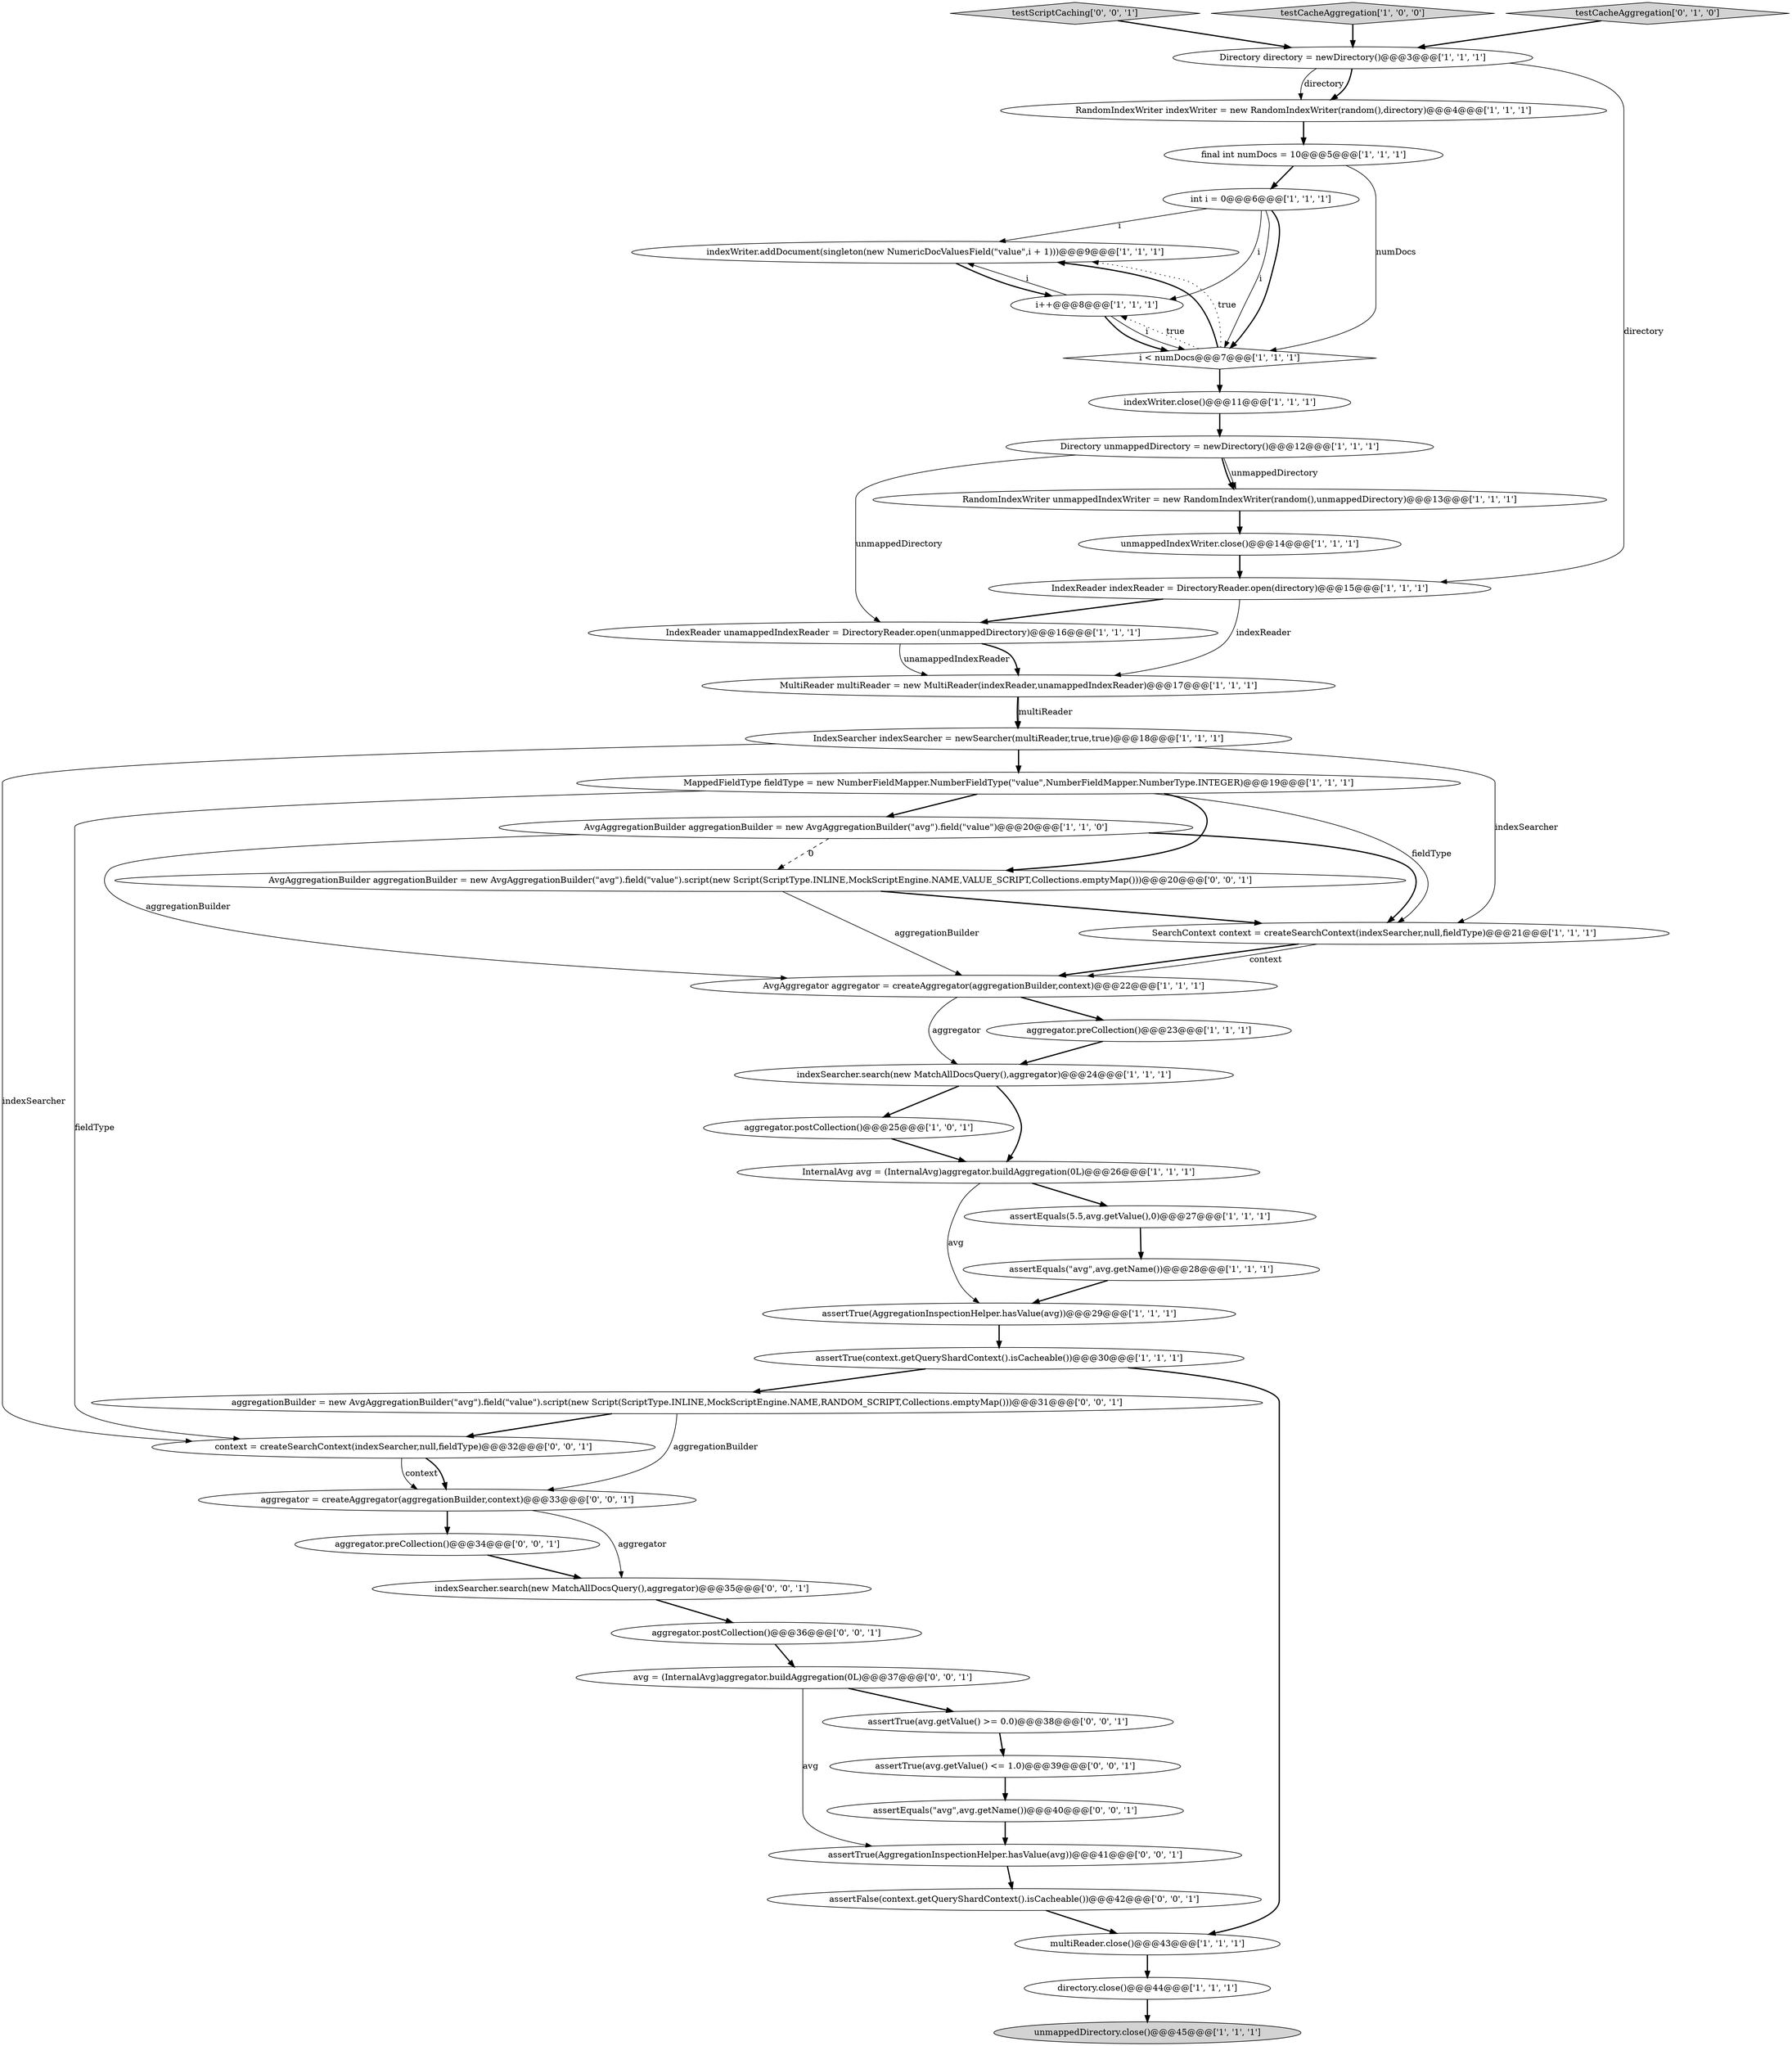 digraph {
34 [style = filled, label = "assertTrue(AggregationInspectionHelper.hasValue(avg))@@@41@@@['0', '0', '1']", fillcolor = white, shape = ellipse image = "AAA0AAABBB3BBB"];
5 [style = filled, label = "indexWriter.close()@@@11@@@['1', '1', '1']", fillcolor = white, shape = ellipse image = "AAA0AAABBB1BBB"];
44 [style = filled, label = "aggregator.preCollection()@@@34@@@['0', '0', '1']", fillcolor = white, shape = ellipse image = "AAA0AAABBB3BBB"];
2 [style = filled, label = "assertTrue(context.getQueryShardContext().isCacheable())@@@30@@@['1', '1', '1']", fillcolor = white, shape = ellipse image = "AAA0AAABBB1BBB"];
7 [style = filled, label = "int i = 0@@@6@@@['1', '1', '1']", fillcolor = white, shape = ellipse image = "AAA0AAABBB1BBB"];
36 [style = filled, label = "context = createSearchContext(indexSearcher,null,fieldType)@@@32@@@['0', '0', '1']", fillcolor = white, shape = ellipse image = "AAA0AAABBB3BBB"];
43 [style = filled, label = "testScriptCaching['0', '0', '1']", fillcolor = lightgray, shape = diamond image = "AAA0AAABBB3BBB"];
0 [style = filled, label = "aggregator.postCollection()@@@25@@@['1', '0', '1']", fillcolor = white, shape = ellipse image = "AAA0AAABBB1BBB"];
24 [style = filled, label = "Directory directory = newDirectory()@@@3@@@['1', '1', '1']", fillcolor = white, shape = ellipse image = "AAA0AAABBB1BBB"];
16 [style = filled, label = "directory.close()@@@44@@@['1', '1', '1']", fillcolor = white, shape = ellipse image = "AAA0AAABBB1BBB"];
42 [style = filled, label = "avg = (InternalAvg)aggregator.buildAggregation(0L)@@@37@@@['0', '0', '1']", fillcolor = white, shape = ellipse image = "AAA0AAABBB3BBB"];
8 [style = filled, label = "unmappedIndexWriter.close()@@@14@@@['1', '1', '1']", fillcolor = white, shape = ellipse image = "AAA0AAABBB1BBB"];
23 [style = filled, label = "indexSearcher.search(new MatchAllDocsQuery(),aggregator)@@@24@@@['1', '1', '1']", fillcolor = white, shape = ellipse image = "AAA0AAABBB1BBB"];
13 [style = filled, label = "assertTrue(AggregationInspectionHelper.hasValue(avg))@@@29@@@['1', '1', '1']", fillcolor = white, shape = ellipse image = "AAA0AAABBB1BBB"];
29 [style = filled, label = "indexWriter.addDocument(singleton(new NumericDocValuesField(\"value\",i + 1)))@@@9@@@['1', '1', '1']", fillcolor = white, shape = ellipse image = "AAA0AAABBB1BBB"];
45 [style = filled, label = "aggregationBuilder = new AvgAggregationBuilder(\"avg\").field(\"value\").script(new Script(ScriptType.INLINE,MockScriptEngine.NAME,RANDOM_SCRIPT,Collections.emptyMap()))@@@31@@@['0', '0', '1']", fillcolor = white, shape = ellipse image = "AAA0AAABBB3BBB"];
6 [style = filled, label = "RandomIndexWriter indexWriter = new RandomIndexWriter(random(),directory)@@@4@@@['1', '1', '1']", fillcolor = white, shape = ellipse image = "AAA0AAABBB1BBB"];
15 [style = filled, label = "AvgAggregationBuilder aggregationBuilder = new AvgAggregationBuilder(\"avg\").field(\"value\")@@@20@@@['1', '1', '0']", fillcolor = white, shape = ellipse image = "AAA0AAABBB1BBB"];
14 [style = filled, label = "multiReader.close()@@@43@@@['1', '1', '1']", fillcolor = white, shape = ellipse image = "AAA0AAABBB1BBB"];
38 [style = filled, label = "assertFalse(context.getQueryShardContext().isCacheable())@@@42@@@['0', '0', '1']", fillcolor = white, shape = ellipse image = "AAA0AAABBB3BBB"];
11 [style = filled, label = "assertEquals(5.5,avg.getValue(),0)@@@27@@@['1', '1', '1']", fillcolor = white, shape = ellipse image = "AAA0AAABBB1BBB"];
27 [style = filled, label = "IndexReader unamappedIndexReader = DirectoryReader.open(unmappedDirectory)@@@16@@@['1', '1', '1']", fillcolor = white, shape = ellipse image = "AAA0AAABBB1BBB"];
41 [style = filled, label = "aggregator = createAggregator(aggregationBuilder,context)@@@33@@@['0', '0', '1']", fillcolor = white, shape = ellipse image = "AAA0AAABBB3BBB"];
1 [style = filled, label = "unmappedDirectory.close()@@@45@@@['1', '1', '1']", fillcolor = lightgray, shape = ellipse image = "AAA0AAABBB1BBB"];
35 [style = filled, label = "assertTrue(avg.getValue() >= 0.0)@@@38@@@['0', '0', '1']", fillcolor = white, shape = ellipse image = "AAA0AAABBB3BBB"];
9 [style = filled, label = "i++@@@8@@@['1', '1', '1']", fillcolor = white, shape = ellipse image = "AAA0AAABBB1BBB"];
10 [style = filled, label = "Directory unmappedDirectory = newDirectory()@@@12@@@['1', '1', '1']", fillcolor = white, shape = ellipse image = "AAA0AAABBB1BBB"];
17 [style = filled, label = "MappedFieldType fieldType = new NumberFieldMapper.NumberFieldType(\"value\",NumberFieldMapper.NumberType.INTEGER)@@@19@@@['1', '1', '1']", fillcolor = white, shape = ellipse image = "AAA0AAABBB1BBB"];
4 [style = filled, label = "InternalAvg avg = (InternalAvg)aggregator.buildAggregation(0L)@@@26@@@['1', '1', '1']", fillcolor = white, shape = ellipse image = "AAA0AAABBB1BBB"];
20 [style = filled, label = "assertEquals(\"avg\",avg.getName())@@@28@@@['1', '1', '1']", fillcolor = white, shape = ellipse image = "AAA0AAABBB1BBB"];
25 [style = filled, label = "i < numDocs@@@7@@@['1', '1', '1']", fillcolor = white, shape = diamond image = "AAA0AAABBB1BBB"];
37 [style = filled, label = "aggregator.postCollection()@@@36@@@['0', '0', '1']", fillcolor = white, shape = ellipse image = "AAA0AAABBB3BBB"];
3 [style = filled, label = "testCacheAggregation['1', '0', '0']", fillcolor = lightgray, shape = diamond image = "AAA0AAABBB1BBB"];
26 [style = filled, label = "MultiReader multiReader = new MultiReader(indexReader,unamappedIndexReader)@@@17@@@['1', '1', '1']", fillcolor = white, shape = ellipse image = "AAA0AAABBB1BBB"];
32 [style = filled, label = "indexSearcher.search(new MatchAllDocsQuery(),aggregator)@@@35@@@['0', '0', '1']", fillcolor = white, shape = ellipse image = "AAA0AAABBB3BBB"];
28 [style = filled, label = "aggregator.preCollection()@@@23@@@['1', '1', '1']", fillcolor = white, shape = ellipse image = "AAA0AAABBB1BBB"];
33 [style = filled, label = "assertTrue(avg.getValue() <= 1.0)@@@39@@@['0', '0', '1']", fillcolor = white, shape = ellipse image = "AAA0AAABBB3BBB"];
21 [style = filled, label = "RandomIndexWriter unmappedIndexWriter = new RandomIndexWriter(random(),unmappedDirectory)@@@13@@@['1', '1', '1']", fillcolor = white, shape = ellipse image = "AAA0AAABBB1BBB"];
30 [style = filled, label = "AvgAggregator aggregator = createAggregator(aggregationBuilder,context)@@@22@@@['1', '1', '1']", fillcolor = white, shape = ellipse image = "AAA0AAABBB1BBB"];
31 [style = filled, label = "testCacheAggregation['0', '1', '0']", fillcolor = lightgray, shape = diamond image = "AAA0AAABBB2BBB"];
39 [style = filled, label = "assertEquals(\"avg\",avg.getName())@@@40@@@['0', '0', '1']", fillcolor = white, shape = ellipse image = "AAA0AAABBB3BBB"];
22 [style = filled, label = "IndexSearcher indexSearcher = newSearcher(multiReader,true,true)@@@18@@@['1', '1', '1']", fillcolor = white, shape = ellipse image = "AAA0AAABBB1BBB"];
40 [style = filled, label = "AvgAggregationBuilder aggregationBuilder = new AvgAggregationBuilder(\"avg\").field(\"value\").script(new Script(ScriptType.INLINE,MockScriptEngine.NAME,VALUE_SCRIPT,Collections.emptyMap()))@@@20@@@['0', '0', '1']", fillcolor = white, shape = ellipse image = "AAA0AAABBB3BBB"];
19 [style = filled, label = "SearchContext context = createSearchContext(indexSearcher,null,fieldType)@@@21@@@['1', '1', '1']", fillcolor = white, shape = ellipse image = "AAA0AAABBB1BBB"];
12 [style = filled, label = "IndexReader indexReader = DirectoryReader.open(directory)@@@15@@@['1', '1', '1']", fillcolor = white, shape = ellipse image = "AAA0AAABBB1BBB"];
18 [style = filled, label = "final int numDocs = 10@@@5@@@['1', '1', '1']", fillcolor = white, shape = ellipse image = "AAA0AAABBB1BBB"];
30->23 [style = solid, label="aggregator"];
29->9 [style = bold, label=""];
36->41 [style = solid, label="context"];
7->9 [style = solid, label="i"];
24->6 [style = solid, label="directory"];
26->22 [style = bold, label=""];
26->22 [style = solid, label="multiReader"];
3->24 [style = bold, label=""];
6->18 [style = bold, label=""];
10->27 [style = solid, label="unmappedDirectory"];
25->29 [style = bold, label=""];
24->12 [style = solid, label="directory"];
10->21 [style = bold, label=""];
12->27 [style = bold, label=""];
40->30 [style = solid, label="aggregationBuilder"];
0->4 [style = bold, label=""];
11->20 [style = bold, label=""];
8->12 [style = bold, label=""];
14->16 [style = bold, label=""];
19->30 [style = bold, label=""];
25->9 [style = dotted, label="true"];
39->34 [style = bold, label=""];
27->26 [style = solid, label="unamappedIndexReader"];
38->14 [style = bold, label=""];
35->33 [style = bold, label=""];
41->44 [style = bold, label=""];
25->29 [style = dotted, label="true"];
4->11 [style = bold, label=""];
22->19 [style = solid, label="indexSearcher"];
32->37 [style = bold, label=""];
44->32 [style = bold, label=""];
15->30 [style = solid, label="aggregationBuilder"];
15->19 [style = bold, label=""];
21->8 [style = bold, label=""];
19->30 [style = solid, label="context"];
28->23 [style = bold, label=""];
22->17 [style = bold, label=""];
17->19 [style = solid, label="fieldType"];
5->10 [style = bold, label=""];
45->41 [style = solid, label="aggregationBuilder"];
23->0 [style = bold, label=""];
7->25 [style = solid, label="i"];
34->38 [style = bold, label=""];
36->41 [style = bold, label=""];
12->26 [style = solid, label="indexReader"];
45->36 [style = bold, label=""];
20->13 [style = bold, label=""];
42->34 [style = solid, label="avg"];
25->5 [style = bold, label=""];
16->1 [style = bold, label=""];
2->45 [style = bold, label=""];
33->39 [style = bold, label=""];
17->15 [style = bold, label=""];
37->42 [style = bold, label=""];
15->40 [style = dashed, label="0"];
41->32 [style = solid, label="aggregator"];
27->26 [style = bold, label=""];
18->25 [style = solid, label="numDocs"];
7->25 [style = bold, label=""];
4->13 [style = solid, label="avg"];
9->29 [style = solid, label="i"];
30->28 [style = bold, label=""];
40->19 [style = bold, label=""];
2->14 [style = bold, label=""];
10->21 [style = solid, label="unmappedDirectory"];
42->35 [style = bold, label=""];
31->24 [style = bold, label=""];
24->6 [style = bold, label=""];
22->36 [style = solid, label="indexSearcher"];
9->25 [style = bold, label=""];
13->2 [style = bold, label=""];
23->4 [style = bold, label=""];
9->25 [style = solid, label="i"];
17->40 [style = bold, label=""];
43->24 [style = bold, label=""];
7->29 [style = solid, label="i"];
17->36 [style = solid, label="fieldType"];
18->7 [style = bold, label=""];
}
